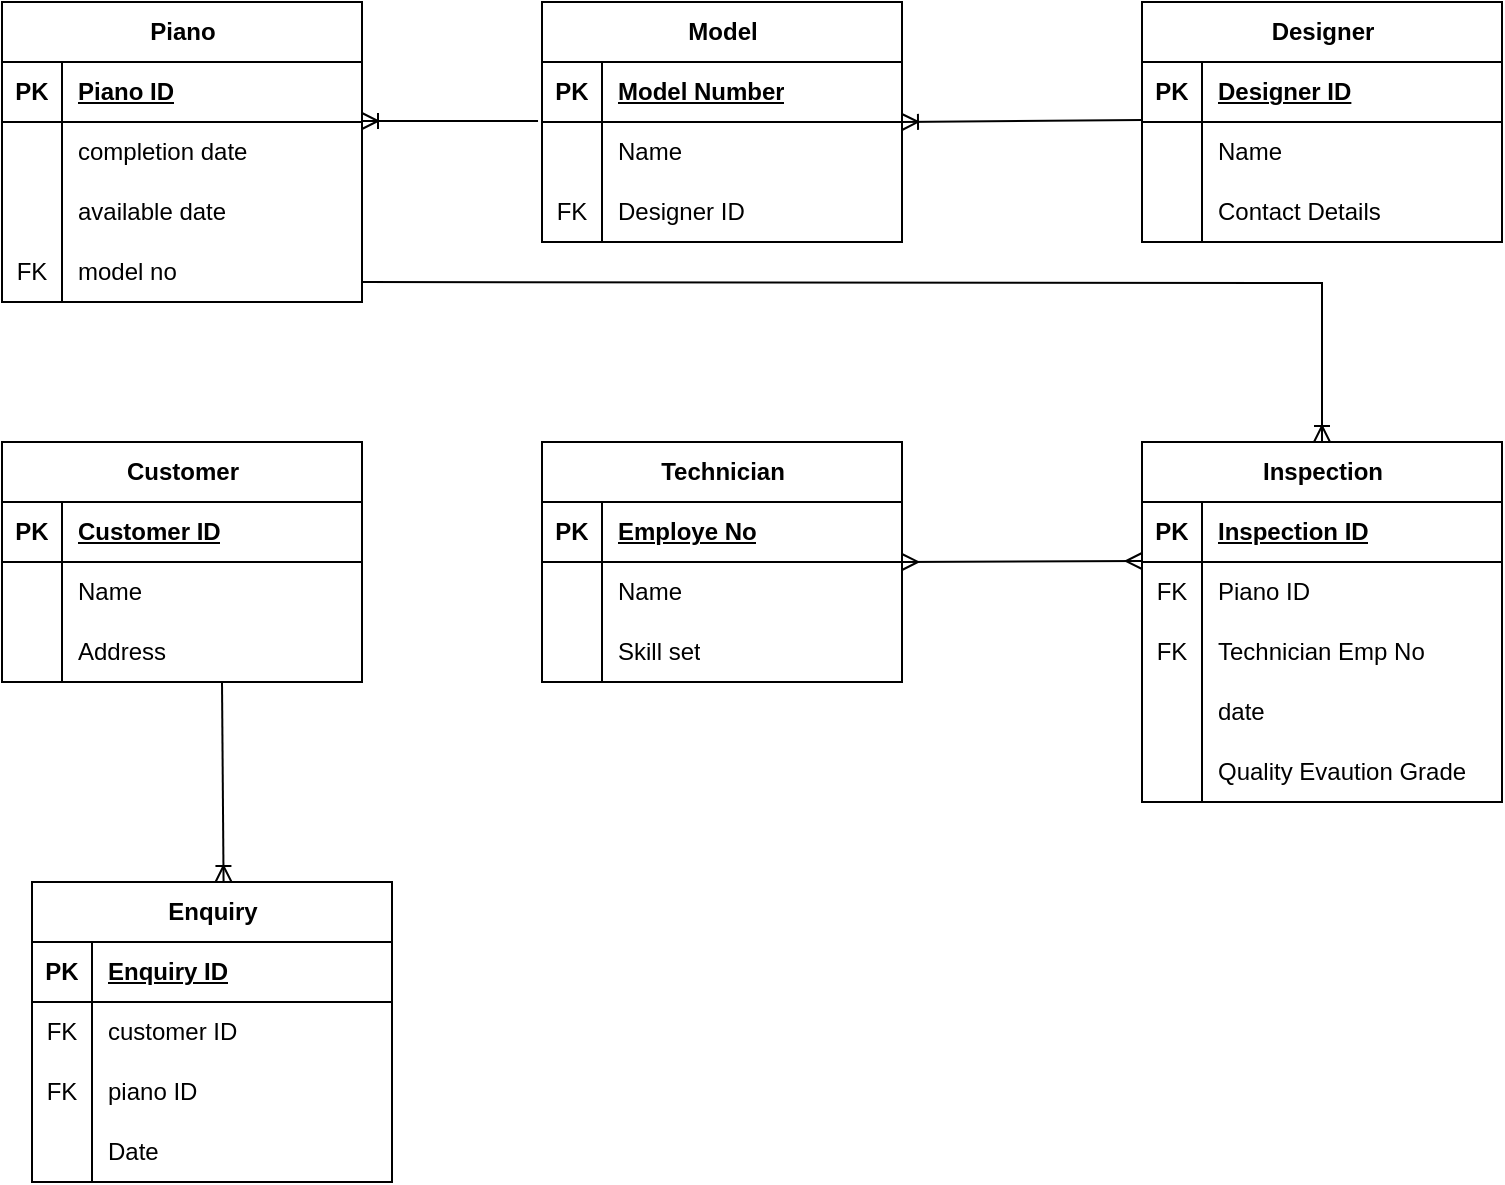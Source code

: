 <mxfile version="24.4.4" type="github">
  <diagram name="Page-1" id="HnUmQ319_OvpLdlK6l6G">
    <mxGraphModel dx="1018" dy="661" grid="1" gridSize="10" guides="1" tooltips="1" connect="1" arrows="1" fold="1" page="1" pageScale="1" pageWidth="850" pageHeight="1100" math="0" shadow="0">
      <root>
        <mxCell id="0" />
        <mxCell id="1" parent="0" />
        <mxCell id="N0Cuo9WS3c42cQZRgeAR-1" value="Piano" style="shape=table;startSize=30;container=1;collapsible=1;childLayout=tableLayout;fixedRows=1;rowLines=0;fontStyle=1;align=center;resizeLast=1;html=1;" vertex="1" parent="1">
          <mxGeometry x="10" y="20" width="180" height="150" as="geometry" />
        </mxCell>
        <mxCell id="N0Cuo9WS3c42cQZRgeAR-2" value="" style="shape=tableRow;horizontal=0;startSize=0;swimlaneHead=0;swimlaneBody=0;fillColor=none;collapsible=0;dropTarget=0;points=[[0,0.5],[1,0.5]];portConstraint=eastwest;top=0;left=0;right=0;bottom=1;" vertex="1" parent="N0Cuo9WS3c42cQZRgeAR-1">
          <mxGeometry y="30" width="180" height="30" as="geometry" />
        </mxCell>
        <mxCell id="N0Cuo9WS3c42cQZRgeAR-3" value="PK" style="shape=partialRectangle;connectable=0;fillColor=none;top=0;left=0;bottom=0;right=0;fontStyle=1;overflow=hidden;whiteSpace=wrap;html=1;" vertex="1" parent="N0Cuo9WS3c42cQZRgeAR-2">
          <mxGeometry width="30" height="30" as="geometry">
            <mxRectangle width="30" height="30" as="alternateBounds" />
          </mxGeometry>
        </mxCell>
        <mxCell id="N0Cuo9WS3c42cQZRgeAR-4" value="Piano ID" style="shape=partialRectangle;connectable=0;fillColor=none;top=0;left=0;bottom=0;right=0;align=left;spacingLeft=6;fontStyle=5;overflow=hidden;whiteSpace=wrap;html=1;" vertex="1" parent="N0Cuo9WS3c42cQZRgeAR-2">
          <mxGeometry x="30" width="150" height="30" as="geometry">
            <mxRectangle width="150" height="30" as="alternateBounds" />
          </mxGeometry>
        </mxCell>
        <mxCell id="N0Cuo9WS3c42cQZRgeAR-5" value="" style="shape=tableRow;horizontal=0;startSize=0;swimlaneHead=0;swimlaneBody=0;fillColor=none;collapsible=0;dropTarget=0;points=[[0,0.5],[1,0.5]];portConstraint=eastwest;top=0;left=0;right=0;bottom=0;" vertex="1" parent="N0Cuo9WS3c42cQZRgeAR-1">
          <mxGeometry y="60" width="180" height="30" as="geometry" />
        </mxCell>
        <mxCell id="N0Cuo9WS3c42cQZRgeAR-6" value="" style="shape=partialRectangle;connectable=0;fillColor=none;top=0;left=0;bottom=0;right=0;editable=1;overflow=hidden;whiteSpace=wrap;html=1;" vertex="1" parent="N0Cuo9WS3c42cQZRgeAR-5">
          <mxGeometry width="30" height="30" as="geometry">
            <mxRectangle width="30" height="30" as="alternateBounds" />
          </mxGeometry>
        </mxCell>
        <mxCell id="N0Cuo9WS3c42cQZRgeAR-7" value="completion date" style="shape=partialRectangle;connectable=0;fillColor=none;top=0;left=0;bottom=0;right=0;align=left;spacingLeft=6;overflow=hidden;whiteSpace=wrap;html=1;" vertex="1" parent="N0Cuo9WS3c42cQZRgeAR-5">
          <mxGeometry x="30" width="150" height="30" as="geometry">
            <mxRectangle width="150" height="30" as="alternateBounds" />
          </mxGeometry>
        </mxCell>
        <mxCell id="N0Cuo9WS3c42cQZRgeAR-8" value="" style="shape=tableRow;horizontal=0;startSize=0;swimlaneHead=0;swimlaneBody=0;fillColor=none;collapsible=0;dropTarget=0;points=[[0,0.5],[1,0.5]];portConstraint=eastwest;top=0;left=0;right=0;bottom=0;" vertex="1" parent="N0Cuo9WS3c42cQZRgeAR-1">
          <mxGeometry y="90" width="180" height="30" as="geometry" />
        </mxCell>
        <mxCell id="N0Cuo9WS3c42cQZRgeAR-9" value="" style="shape=partialRectangle;connectable=0;fillColor=none;top=0;left=0;bottom=0;right=0;editable=1;overflow=hidden;whiteSpace=wrap;html=1;" vertex="1" parent="N0Cuo9WS3c42cQZRgeAR-8">
          <mxGeometry width="30" height="30" as="geometry">
            <mxRectangle width="30" height="30" as="alternateBounds" />
          </mxGeometry>
        </mxCell>
        <mxCell id="N0Cuo9WS3c42cQZRgeAR-10" value="available date" style="shape=partialRectangle;connectable=0;fillColor=none;top=0;left=0;bottom=0;right=0;align=left;spacingLeft=6;overflow=hidden;whiteSpace=wrap;html=1;" vertex="1" parent="N0Cuo9WS3c42cQZRgeAR-8">
          <mxGeometry x="30" width="150" height="30" as="geometry">
            <mxRectangle width="150" height="30" as="alternateBounds" />
          </mxGeometry>
        </mxCell>
        <mxCell id="N0Cuo9WS3c42cQZRgeAR-11" value="" style="shape=tableRow;horizontal=0;startSize=0;swimlaneHead=0;swimlaneBody=0;fillColor=none;collapsible=0;dropTarget=0;points=[[0,0.5],[1,0.5]];portConstraint=eastwest;top=0;left=0;right=0;bottom=0;" vertex="1" parent="N0Cuo9WS3c42cQZRgeAR-1">
          <mxGeometry y="120" width="180" height="30" as="geometry" />
        </mxCell>
        <mxCell id="N0Cuo9WS3c42cQZRgeAR-12" value="FK" style="shape=partialRectangle;connectable=0;fillColor=none;top=0;left=0;bottom=0;right=0;editable=1;overflow=hidden;whiteSpace=wrap;html=1;" vertex="1" parent="N0Cuo9WS3c42cQZRgeAR-11">
          <mxGeometry width="30" height="30" as="geometry">
            <mxRectangle width="30" height="30" as="alternateBounds" />
          </mxGeometry>
        </mxCell>
        <mxCell id="N0Cuo9WS3c42cQZRgeAR-13" value="model no" style="shape=partialRectangle;connectable=0;fillColor=none;top=0;left=0;bottom=0;right=0;align=left;spacingLeft=6;overflow=hidden;whiteSpace=wrap;html=1;" vertex="1" parent="N0Cuo9WS3c42cQZRgeAR-11">
          <mxGeometry x="30" width="150" height="30" as="geometry">
            <mxRectangle width="150" height="30" as="alternateBounds" />
          </mxGeometry>
        </mxCell>
        <mxCell id="N0Cuo9WS3c42cQZRgeAR-14" value="Model" style="shape=table;startSize=30;container=1;collapsible=1;childLayout=tableLayout;fixedRows=1;rowLines=0;fontStyle=1;align=center;resizeLast=1;html=1;" vertex="1" parent="1">
          <mxGeometry x="280" y="20" width="180" height="120" as="geometry" />
        </mxCell>
        <mxCell id="N0Cuo9WS3c42cQZRgeAR-15" value="" style="shape=tableRow;horizontal=0;startSize=0;swimlaneHead=0;swimlaneBody=0;fillColor=none;collapsible=0;dropTarget=0;points=[[0,0.5],[1,0.5]];portConstraint=eastwest;top=0;left=0;right=0;bottom=1;" vertex="1" parent="N0Cuo9WS3c42cQZRgeAR-14">
          <mxGeometry y="30" width="180" height="30" as="geometry" />
        </mxCell>
        <mxCell id="N0Cuo9WS3c42cQZRgeAR-16" value="PK" style="shape=partialRectangle;connectable=0;fillColor=none;top=0;left=0;bottom=0;right=0;fontStyle=1;overflow=hidden;whiteSpace=wrap;html=1;" vertex="1" parent="N0Cuo9WS3c42cQZRgeAR-15">
          <mxGeometry width="30" height="30" as="geometry">
            <mxRectangle width="30" height="30" as="alternateBounds" />
          </mxGeometry>
        </mxCell>
        <mxCell id="N0Cuo9WS3c42cQZRgeAR-17" value="Model Number" style="shape=partialRectangle;connectable=0;fillColor=none;top=0;left=0;bottom=0;right=0;align=left;spacingLeft=6;fontStyle=5;overflow=hidden;whiteSpace=wrap;html=1;" vertex="1" parent="N0Cuo9WS3c42cQZRgeAR-15">
          <mxGeometry x="30" width="150" height="30" as="geometry">
            <mxRectangle width="150" height="30" as="alternateBounds" />
          </mxGeometry>
        </mxCell>
        <mxCell id="N0Cuo9WS3c42cQZRgeAR-18" value="" style="shape=tableRow;horizontal=0;startSize=0;swimlaneHead=0;swimlaneBody=0;fillColor=none;collapsible=0;dropTarget=0;points=[[0,0.5],[1,0.5]];portConstraint=eastwest;top=0;left=0;right=0;bottom=0;" vertex="1" parent="N0Cuo9WS3c42cQZRgeAR-14">
          <mxGeometry y="60" width="180" height="30" as="geometry" />
        </mxCell>
        <mxCell id="N0Cuo9WS3c42cQZRgeAR-19" value="" style="shape=partialRectangle;connectable=0;fillColor=none;top=0;left=0;bottom=0;right=0;editable=1;overflow=hidden;whiteSpace=wrap;html=1;" vertex="1" parent="N0Cuo9WS3c42cQZRgeAR-18">
          <mxGeometry width="30" height="30" as="geometry">
            <mxRectangle width="30" height="30" as="alternateBounds" />
          </mxGeometry>
        </mxCell>
        <mxCell id="N0Cuo9WS3c42cQZRgeAR-20" value="Name" style="shape=partialRectangle;connectable=0;fillColor=none;top=0;left=0;bottom=0;right=0;align=left;spacingLeft=6;overflow=hidden;whiteSpace=wrap;html=1;" vertex="1" parent="N0Cuo9WS3c42cQZRgeAR-18">
          <mxGeometry x="30" width="150" height="30" as="geometry">
            <mxRectangle width="150" height="30" as="alternateBounds" />
          </mxGeometry>
        </mxCell>
        <mxCell id="N0Cuo9WS3c42cQZRgeAR-21" value="" style="shape=tableRow;horizontal=0;startSize=0;swimlaneHead=0;swimlaneBody=0;fillColor=none;collapsible=0;dropTarget=0;points=[[0,0.5],[1,0.5]];portConstraint=eastwest;top=0;left=0;right=0;bottom=0;" vertex="1" parent="N0Cuo9WS3c42cQZRgeAR-14">
          <mxGeometry y="90" width="180" height="30" as="geometry" />
        </mxCell>
        <mxCell id="N0Cuo9WS3c42cQZRgeAR-22" value="FK" style="shape=partialRectangle;connectable=0;fillColor=none;top=0;left=0;bottom=0;right=0;editable=1;overflow=hidden;whiteSpace=wrap;html=1;" vertex="1" parent="N0Cuo9WS3c42cQZRgeAR-21">
          <mxGeometry width="30" height="30" as="geometry">
            <mxRectangle width="30" height="30" as="alternateBounds" />
          </mxGeometry>
        </mxCell>
        <mxCell id="N0Cuo9WS3c42cQZRgeAR-23" value="Designer ID" style="shape=partialRectangle;connectable=0;fillColor=none;top=0;left=0;bottom=0;right=0;align=left;spacingLeft=6;overflow=hidden;whiteSpace=wrap;html=1;" vertex="1" parent="N0Cuo9WS3c42cQZRgeAR-21">
          <mxGeometry x="30" width="150" height="30" as="geometry">
            <mxRectangle width="150" height="30" as="alternateBounds" />
          </mxGeometry>
        </mxCell>
        <mxCell id="N0Cuo9WS3c42cQZRgeAR-27" value="Designer" style="shape=table;startSize=30;container=1;collapsible=1;childLayout=tableLayout;fixedRows=1;rowLines=0;fontStyle=1;align=center;resizeLast=1;html=1;" vertex="1" parent="1">
          <mxGeometry x="580" y="20" width="180" height="120" as="geometry" />
        </mxCell>
        <mxCell id="N0Cuo9WS3c42cQZRgeAR-28" value="" style="shape=tableRow;horizontal=0;startSize=0;swimlaneHead=0;swimlaneBody=0;fillColor=none;collapsible=0;dropTarget=0;points=[[0,0.5],[1,0.5]];portConstraint=eastwest;top=0;left=0;right=0;bottom=1;" vertex="1" parent="N0Cuo9WS3c42cQZRgeAR-27">
          <mxGeometry y="30" width="180" height="30" as="geometry" />
        </mxCell>
        <mxCell id="N0Cuo9WS3c42cQZRgeAR-29" value="PK" style="shape=partialRectangle;connectable=0;fillColor=none;top=0;left=0;bottom=0;right=0;fontStyle=1;overflow=hidden;whiteSpace=wrap;html=1;" vertex="1" parent="N0Cuo9WS3c42cQZRgeAR-28">
          <mxGeometry width="30" height="30" as="geometry">
            <mxRectangle width="30" height="30" as="alternateBounds" />
          </mxGeometry>
        </mxCell>
        <mxCell id="N0Cuo9WS3c42cQZRgeAR-30" value="Designer ID" style="shape=partialRectangle;connectable=0;fillColor=none;top=0;left=0;bottom=0;right=0;align=left;spacingLeft=6;fontStyle=5;overflow=hidden;whiteSpace=wrap;html=1;" vertex="1" parent="N0Cuo9WS3c42cQZRgeAR-28">
          <mxGeometry x="30" width="150" height="30" as="geometry">
            <mxRectangle width="150" height="30" as="alternateBounds" />
          </mxGeometry>
        </mxCell>
        <mxCell id="N0Cuo9WS3c42cQZRgeAR-31" value="" style="shape=tableRow;horizontal=0;startSize=0;swimlaneHead=0;swimlaneBody=0;fillColor=none;collapsible=0;dropTarget=0;points=[[0,0.5],[1,0.5]];portConstraint=eastwest;top=0;left=0;right=0;bottom=0;" vertex="1" parent="N0Cuo9WS3c42cQZRgeAR-27">
          <mxGeometry y="60" width="180" height="30" as="geometry" />
        </mxCell>
        <mxCell id="N0Cuo9WS3c42cQZRgeAR-32" value="" style="shape=partialRectangle;connectable=0;fillColor=none;top=0;left=0;bottom=0;right=0;editable=1;overflow=hidden;whiteSpace=wrap;html=1;" vertex="1" parent="N0Cuo9WS3c42cQZRgeAR-31">
          <mxGeometry width="30" height="30" as="geometry">
            <mxRectangle width="30" height="30" as="alternateBounds" />
          </mxGeometry>
        </mxCell>
        <mxCell id="N0Cuo9WS3c42cQZRgeAR-33" value="Name" style="shape=partialRectangle;connectable=0;fillColor=none;top=0;left=0;bottom=0;right=0;align=left;spacingLeft=6;overflow=hidden;whiteSpace=wrap;html=1;" vertex="1" parent="N0Cuo9WS3c42cQZRgeAR-31">
          <mxGeometry x="30" width="150" height="30" as="geometry">
            <mxRectangle width="150" height="30" as="alternateBounds" />
          </mxGeometry>
        </mxCell>
        <mxCell id="N0Cuo9WS3c42cQZRgeAR-34" value="" style="shape=tableRow;horizontal=0;startSize=0;swimlaneHead=0;swimlaneBody=0;fillColor=none;collapsible=0;dropTarget=0;points=[[0,0.5],[1,0.5]];portConstraint=eastwest;top=0;left=0;right=0;bottom=0;" vertex="1" parent="N0Cuo9WS3c42cQZRgeAR-27">
          <mxGeometry y="90" width="180" height="30" as="geometry" />
        </mxCell>
        <mxCell id="N0Cuo9WS3c42cQZRgeAR-35" value="" style="shape=partialRectangle;connectable=0;fillColor=none;top=0;left=0;bottom=0;right=0;editable=1;overflow=hidden;whiteSpace=wrap;html=1;" vertex="1" parent="N0Cuo9WS3c42cQZRgeAR-34">
          <mxGeometry width="30" height="30" as="geometry">
            <mxRectangle width="30" height="30" as="alternateBounds" />
          </mxGeometry>
        </mxCell>
        <mxCell id="N0Cuo9WS3c42cQZRgeAR-36" value="Contact Details" style="shape=partialRectangle;connectable=0;fillColor=none;top=0;left=0;bottom=0;right=0;align=left;spacingLeft=6;overflow=hidden;whiteSpace=wrap;html=1;" vertex="1" parent="N0Cuo9WS3c42cQZRgeAR-34">
          <mxGeometry x="30" width="150" height="30" as="geometry">
            <mxRectangle width="150" height="30" as="alternateBounds" />
          </mxGeometry>
        </mxCell>
        <mxCell id="N0Cuo9WS3c42cQZRgeAR-40" value="Customer" style="shape=table;startSize=30;container=1;collapsible=1;childLayout=tableLayout;fixedRows=1;rowLines=0;fontStyle=1;align=center;resizeLast=1;html=1;" vertex="1" parent="1">
          <mxGeometry x="10" y="240" width="180" height="120" as="geometry" />
        </mxCell>
        <mxCell id="N0Cuo9WS3c42cQZRgeAR-41" value="" style="shape=tableRow;horizontal=0;startSize=0;swimlaneHead=0;swimlaneBody=0;fillColor=none;collapsible=0;dropTarget=0;points=[[0,0.5],[1,0.5]];portConstraint=eastwest;top=0;left=0;right=0;bottom=1;" vertex="1" parent="N0Cuo9WS3c42cQZRgeAR-40">
          <mxGeometry y="30" width="180" height="30" as="geometry" />
        </mxCell>
        <mxCell id="N0Cuo9WS3c42cQZRgeAR-42" value="PK" style="shape=partialRectangle;connectable=0;fillColor=none;top=0;left=0;bottom=0;right=0;fontStyle=1;overflow=hidden;whiteSpace=wrap;html=1;" vertex="1" parent="N0Cuo9WS3c42cQZRgeAR-41">
          <mxGeometry width="30" height="30" as="geometry">
            <mxRectangle width="30" height="30" as="alternateBounds" />
          </mxGeometry>
        </mxCell>
        <mxCell id="N0Cuo9WS3c42cQZRgeAR-43" value="Customer ID" style="shape=partialRectangle;connectable=0;fillColor=none;top=0;left=0;bottom=0;right=0;align=left;spacingLeft=6;fontStyle=5;overflow=hidden;whiteSpace=wrap;html=1;" vertex="1" parent="N0Cuo9WS3c42cQZRgeAR-41">
          <mxGeometry x="30" width="150" height="30" as="geometry">
            <mxRectangle width="150" height="30" as="alternateBounds" />
          </mxGeometry>
        </mxCell>
        <mxCell id="N0Cuo9WS3c42cQZRgeAR-44" value="" style="shape=tableRow;horizontal=0;startSize=0;swimlaneHead=0;swimlaneBody=0;fillColor=none;collapsible=0;dropTarget=0;points=[[0,0.5],[1,0.5]];portConstraint=eastwest;top=0;left=0;right=0;bottom=0;" vertex="1" parent="N0Cuo9WS3c42cQZRgeAR-40">
          <mxGeometry y="60" width="180" height="30" as="geometry" />
        </mxCell>
        <mxCell id="N0Cuo9WS3c42cQZRgeAR-45" value="" style="shape=partialRectangle;connectable=0;fillColor=none;top=0;left=0;bottom=0;right=0;editable=1;overflow=hidden;whiteSpace=wrap;html=1;" vertex="1" parent="N0Cuo9WS3c42cQZRgeAR-44">
          <mxGeometry width="30" height="30" as="geometry">
            <mxRectangle width="30" height="30" as="alternateBounds" />
          </mxGeometry>
        </mxCell>
        <mxCell id="N0Cuo9WS3c42cQZRgeAR-46" value="Name" style="shape=partialRectangle;connectable=0;fillColor=none;top=0;left=0;bottom=0;right=0;align=left;spacingLeft=6;overflow=hidden;whiteSpace=wrap;html=1;" vertex="1" parent="N0Cuo9WS3c42cQZRgeAR-44">
          <mxGeometry x="30" width="150" height="30" as="geometry">
            <mxRectangle width="150" height="30" as="alternateBounds" />
          </mxGeometry>
        </mxCell>
        <mxCell id="N0Cuo9WS3c42cQZRgeAR-47" value="" style="shape=tableRow;horizontal=0;startSize=0;swimlaneHead=0;swimlaneBody=0;fillColor=none;collapsible=0;dropTarget=0;points=[[0,0.5],[1,0.5]];portConstraint=eastwest;top=0;left=0;right=0;bottom=0;" vertex="1" parent="N0Cuo9WS3c42cQZRgeAR-40">
          <mxGeometry y="90" width="180" height="30" as="geometry" />
        </mxCell>
        <mxCell id="N0Cuo9WS3c42cQZRgeAR-48" value="" style="shape=partialRectangle;connectable=0;fillColor=none;top=0;left=0;bottom=0;right=0;editable=1;overflow=hidden;whiteSpace=wrap;html=1;" vertex="1" parent="N0Cuo9WS3c42cQZRgeAR-47">
          <mxGeometry width="30" height="30" as="geometry">
            <mxRectangle width="30" height="30" as="alternateBounds" />
          </mxGeometry>
        </mxCell>
        <mxCell id="N0Cuo9WS3c42cQZRgeAR-49" value="Address" style="shape=partialRectangle;connectable=0;fillColor=none;top=0;left=0;bottom=0;right=0;align=left;spacingLeft=6;overflow=hidden;whiteSpace=wrap;html=1;" vertex="1" parent="N0Cuo9WS3c42cQZRgeAR-47">
          <mxGeometry x="30" width="150" height="30" as="geometry">
            <mxRectangle width="150" height="30" as="alternateBounds" />
          </mxGeometry>
        </mxCell>
        <mxCell id="N0Cuo9WS3c42cQZRgeAR-53" value="Technician" style="shape=table;startSize=30;container=1;collapsible=1;childLayout=tableLayout;fixedRows=1;rowLines=0;fontStyle=1;align=center;resizeLast=1;html=1;" vertex="1" parent="1">
          <mxGeometry x="280" y="240" width="180" height="120" as="geometry" />
        </mxCell>
        <mxCell id="N0Cuo9WS3c42cQZRgeAR-54" value="" style="shape=tableRow;horizontal=0;startSize=0;swimlaneHead=0;swimlaneBody=0;fillColor=none;collapsible=0;dropTarget=0;points=[[0,0.5],[1,0.5]];portConstraint=eastwest;top=0;left=0;right=0;bottom=1;" vertex="1" parent="N0Cuo9WS3c42cQZRgeAR-53">
          <mxGeometry y="30" width="180" height="30" as="geometry" />
        </mxCell>
        <mxCell id="N0Cuo9WS3c42cQZRgeAR-55" value="PK" style="shape=partialRectangle;connectable=0;fillColor=none;top=0;left=0;bottom=0;right=0;fontStyle=1;overflow=hidden;whiteSpace=wrap;html=1;" vertex="1" parent="N0Cuo9WS3c42cQZRgeAR-54">
          <mxGeometry width="30" height="30" as="geometry">
            <mxRectangle width="30" height="30" as="alternateBounds" />
          </mxGeometry>
        </mxCell>
        <mxCell id="N0Cuo9WS3c42cQZRgeAR-56" value="Employe No" style="shape=partialRectangle;connectable=0;fillColor=none;top=0;left=0;bottom=0;right=0;align=left;spacingLeft=6;fontStyle=5;overflow=hidden;whiteSpace=wrap;html=1;" vertex="1" parent="N0Cuo9WS3c42cQZRgeAR-54">
          <mxGeometry x="30" width="150" height="30" as="geometry">
            <mxRectangle width="150" height="30" as="alternateBounds" />
          </mxGeometry>
        </mxCell>
        <mxCell id="N0Cuo9WS3c42cQZRgeAR-57" value="" style="shape=tableRow;horizontal=0;startSize=0;swimlaneHead=0;swimlaneBody=0;fillColor=none;collapsible=0;dropTarget=0;points=[[0,0.5],[1,0.5]];portConstraint=eastwest;top=0;left=0;right=0;bottom=0;" vertex="1" parent="N0Cuo9WS3c42cQZRgeAR-53">
          <mxGeometry y="60" width="180" height="30" as="geometry" />
        </mxCell>
        <mxCell id="N0Cuo9WS3c42cQZRgeAR-58" value="" style="shape=partialRectangle;connectable=0;fillColor=none;top=0;left=0;bottom=0;right=0;editable=1;overflow=hidden;whiteSpace=wrap;html=1;" vertex="1" parent="N0Cuo9WS3c42cQZRgeAR-57">
          <mxGeometry width="30" height="30" as="geometry">
            <mxRectangle width="30" height="30" as="alternateBounds" />
          </mxGeometry>
        </mxCell>
        <mxCell id="N0Cuo9WS3c42cQZRgeAR-59" value="Name" style="shape=partialRectangle;connectable=0;fillColor=none;top=0;left=0;bottom=0;right=0;align=left;spacingLeft=6;overflow=hidden;whiteSpace=wrap;html=1;" vertex="1" parent="N0Cuo9WS3c42cQZRgeAR-57">
          <mxGeometry x="30" width="150" height="30" as="geometry">
            <mxRectangle width="150" height="30" as="alternateBounds" />
          </mxGeometry>
        </mxCell>
        <mxCell id="N0Cuo9WS3c42cQZRgeAR-60" value="" style="shape=tableRow;horizontal=0;startSize=0;swimlaneHead=0;swimlaneBody=0;fillColor=none;collapsible=0;dropTarget=0;points=[[0,0.5],[1,0.5]];portConstraint=eastwest;top=0;left=0;right=0;bottom=0;" vertex="1" parent="N0Cuo9WS3c42cQZRgeAR-53">
          <mxGeometry y="90" width="180" height="30" as="geometry" />
        </mxCell>
        <mxCell id="N0Cuo9WS3c42cQZRgeAR-61" value="" style="shape=partialRectangle;connectable=0;fillColor=none;top=0;left=0;bottom=0;right=0;editable=1;overflow=hidden;whiteSpace=wrap;html=1;" vertex="1" parent="N0Cuo9WS3c42cQZRgeAR-60">
          <mxGeometry width="30" height="30" as="geometry">
            <mxRectangle width="30" height="30" as="alternateBounds" />
          </mxGeometry>
        </mxCell>
        <mxCell id="N0Cuo9WS3c42cQZRgeAR-62" value="Skill set" style="shape=partialRectangle;connectable=0;fillColor=none;top=0;left=0;bottom=0;right=0;align=left;spacingLeft=6;overflow=hidden;whiteSpace=wrap;html=1;" vertex="1" parent="N0Cuo9WS3c42cQZRgeAR-60">
          <mxGeometry x="30" width="150" height="30" as="geometry">
            <mxRectangle width="150" height="30" as="alternateBounds" />
          </mxGeometry>
        </mxCell>
        <mxCell id="N0Cuo9WS3c42cQZRgeAR-66" value="Inspection" style="shape=table;startSize=30;container=1;collapsible=1;childLayout=tableLayout;fixedRows=1;rowLines=0;fontStyle=1;align=center;resizeLast=1;html=1;" vertex="1" parent="1">
          <mxGeometry x="580" y="240" width="180" height="180" as="geometry" />
        </mxCell>
        <mxCell id="N0Cuo9WS3c42cQZRgeAR-67" value="" style="shape=tableRow;horizontal=0;startSize=0;swimlaneHead=0;swimlaneBody=0;fillColor=none;collapsible=0;dropTarget=0;points=[[0,0.5],[1,0.5]];portConstraint=eastwest;top=0;left=0;right=0;bottom=1;" vertex="1" parent="N0Cuo9WS3c42cQZRgeAR-66">
          <mxGeometry y="30" width="180" height="30" as="geometry" />
        </mxCell>
        <mxCell id="N0Cuo9WS3c42cQZRgeAR-68" value="PK" style="shape=partialRectangle;connectable=0;fillColor=none;top=0;left=0;bottom=0;right=0;fontStyle=1;overflow=hidden;whiteSpace=wrap;html=1;" vertex="1" parent="N0Cuo9WS3c42cQZRgeAR-67">
          <mxGeometry width="30" height="30" as="geometry">
            <mxRectangle width="30" height="30" as="alternateBounds" />
          </mxGeometry>
        </mxCell>
        <mxCell id="N0Cuo9WS3c42cQZRgeAR-69" value="Inspection ID" style="shape=partialRectangle;connectable=0;fillColor=none;top=0;left=0;bottom=0;right=0;align=left;spacingLeft=6;fontStyle=5;overflow=hidden;whiteSpace=wrap;html=1;" vertex="1" parent="N0Cuo9WS3c42cQZRgeAR-67">
          <mxGeometry x="30" width="150" height="30" as="geometry">
            <mxRectangle width="150" height="30" as="alternateBounds" />
          </mxGeometry>
        </mxCell>
        <mxCell id="N0Cuo9WS3c42cQZRgeAR-70" value="" style="shape=tableRow;horizontal=0;startSize=0;swimlaneHead=0;swimlaneBody=0;fillColor=none;collapsible=0;dropTarget=0;points=[[0,0.5],[1,0.5]];portConstraint=eastwest;top=0;left=0;right=0;bottom=0;" vertex="1" parent="N0Cuo9WS3c42cQZRgeAR-66">
          <mxGeometry y="60" width="180" height="30" as="geometry" />
        </mxCell>
        <mxCell id="N0Cuo9WS3c42cQZRgeAR-71" value="FK" style="shape=partialRectangle;connectable=0;fillColor=none;top=0;left=0;bottom=0;right=0;editable=1;overflow=hidden;whiteSpace=wrap;html=1;" vertex="1" parent="N0Cuo9WS3c42cQZRgeAR-70">
          <mxGeometry width="30" height="30" as="geometry">
            <mxRectangle width="30" height="30" as="alternateBounds" />
          </mxGeometry>
        </mxCell>
        <mxCell id="N0Cuo9WS3c42cQZRgeAR-72" value="Piano ID" style="shape=partialRectangle;connectable=0;fillColor=none;top=0;left=0;bottom=0;right=0;align=left;spacingLeft=6;overflow=hidden;whiteSpace=wrap;html=1;" vertex="1" parent="N0Cuo9WS3c42cQZRgeAR-70">
          <mxGeometry x="30" width="150" height="30" as="geometry">
            <mxRectangle width="150" height="30" as="alternateBounds" />
          </mxGeometry>
        </mxCell>
        <mxCell id="N0Cuo9WS3c42cQZRgeAR-73" value="" style="shape=tableRow;horizontal=0;startSize=0;swimlaneHead=0;swimlaneBody=0;fillColor=none;collapsible=0;dropTarget=0;points=[[0,0.5],[1,0.5]];portConstraint=eastwest;top=0;left=0;right=0;bottom=0;" vertex="1" parent="N0Cuo9WS3c42cQZRgeAR-66">
          <mxGeometry y="90" width="180" height="30" as="geometry" />
        </mxCell>
        <mxCell id="N0Cuo9WS3c42cQZRgeAR-74" value="FK" style="shape=partialRectangle;connectable=0;fillColor=none;top=0;left=0;bottom=0;right=0;editable=1;overflow=hidden;whiteSpace=wrap;html=1;" vertex="1" parent="N0Cuo9WS3c42cQZRgeAR-73">
          <mxGeometry width="30" height="30" as="geometry">
            <mxRectangle width="30" height="30" as="alternateBounds" />
          </mxGeometry>
        </mxCell>
        <mxCell id="N0Cuo9WS3c42cQZRgeAR-75" value="Technician Emp No" style="shape=partialRectangle;connectable=0;fillColor=none;top=0;left=0;bottom=0;right=0;align=left;spacingLeft=6;overflow=hidden;whiteSpace=wrap;html=1;" vertex="1" parent="N0Cuo9WS3c42cQZRgeAR-73">
          <mxGeometry x="30" width="150" height="30" as="geometry">
            <mxRectangle width="150" height="30" as="alternateBounds" />
          </mxGeometry>
        </mxCell>
        <mxCell id="N0Cuo9WS3c42cQZRgeAR-76" value="" style="shape=tableRow;horizontal=0;startSize=0;swimlaneHead=0;swimlaneBody=0;fillColor=none;collapsible=0;dropTarget=0;points=[[0,0.5],[1,0.5]];portConstraint=eastwest;top=0;left=0;right=0;bottom=0;" vertex="1" parent="N0Cuo9WS3c42cQZRgeAR-66">
          <mxGeometry y="120" width="180" height="30" as="geometry" />
        </mxCell>
        <mxCell id="N0Cuo9WS3c42cQZRgeAR-77" value="" style="shape=partialRectangle;connectable=0;fillColor=none;top=0;left=0;bottom=0;right=0;editable=1;overflow=hidden;whiteSpace=wrap;html=1;" vertex="1" parent="N0Cuo9WS3c42cQZRgeAR-76">
          <mxGeometry width="30" height="30" as="geometry">
            <mxRectangle width="30" height="30" as="alternateBounds" />
          </mxGeometry>
        </mxCell>
        <mxCell id="N0Cuo9WS3c42cQZRgeAR-78" value="date" style="shape=partialRectangle;connectable=0;fillColor=none;top=0;left=0;bottom=0;right=0;align=left;spacingLeft=6;overflow=hidden;whiteSpace=wrap;html=1;" vertex="1" parent="N0Cuo9WS3c42cQZRgeAR-76">
          <mxGeometry x="30" width="150" height="30" as="geometry">
            <mxRectangle width="150" height="30" as="alternateBounds" />
          </mxGeometry>
        </mxCell>
        <mxCell id="N0Cuo9WS3c42cQZRgeAR-79" value="" style="shape=tableRow;horizontal=0;startSize=0;swimlaneHead=0;swimlaneBody=0;fillColor=none;collapsible=0;dropTarget=0;points=[[0,0.5],[1,0.5]];portConstraint=eastwest;top=0;left=0;right=0;bottom=0;" vertex="1" parent="N0Cuo9WS3c42cQZRgeAR-66">
          <mxGeometry y="150" width="180" height="30" as="geometry" />
        </mxCell>
        <mxCell id="N0Cuo9WS3c42cQZRgeAR-80" value="" style="shape=partialRectangle;connectable=0;fillColor=none;top=0;left=0;bottom=0;right=0;editable=1;overflow=hidden;whiteSpace=wrap;html=1;" vertex="1" parent="N0Cuo9WS3c42cQZRgeAR-79">
          <mxGeometry width="30" height="30" as="geometry">
            <mxRectangle width="30" height="30" as="alternateBounds" />
          </mxGeometry>
        </mxCell>
        <mxCell id="N0Cuo9WS3c42cQZRgeAR-81" value="Quality Evaution Grade" style="shape=partialRectangle;connectable=0;fillColor=none;top=0;left=0;bottom=0;right=0;align=left;spacingLeft=6;overflow=hidden;whiteSpace=wrap;html=1;" vertex="1" parent="N0Cuo9WS3c42cQZRgeAR-79">
          <mxGeometry x="30" width="150" height="30" as="geometry">
            <mxRectangle width="150" height="30" as="alternateBounds" />
          </mxGeometry>
        </mxCell>
        <mxCell id="N0Cuo9WS3c42cQZRgeAR-82" value="Enquiry" style="shape=table;startSize=30;container=1;collapsible=1;childLayout=tableLayout;fixedRows=1;rowLines=0;fontStyle=1;align=center;resizeLast=1;html=1;" vertex="1" parent="1">
          <mxGeometry x="25" y="460" width="180" height="150" as="geometry" />
        </mxCell>
        <mxCell id="N0Cuo9WS3c42cQZRgeAR-83" value="" style="shape=tableRow;horizontal=0;startSize=0;swimlaneHead=0;swimlaneBody=0;fillColor=none;collapsible=0;dropTarget=0;points=[[0,0.5],[1,0.5]];portConstraint=eastwest;top=0;left=0;right=0;bottom=1;" vertex="1" parent="N0Cuo9WS3c42cQZRgeAR-82">
          <mxGeometry y="30" width="180" height="30" as="geometry" />
        </mxCell>
        <mxCell id="N0Cuo9WS3c42cQZRgeAR-84" value="PK" style="shape=partialRectangle;connectable=0;fillColor=none;top=0;left=0;bottom=0;right=0;fontStyle=1;overflow=hidden;whiteSpace=wrap;html=1;" vertex="1" parent="N0Cuo9WS3c42cQZRgeAR-83">
          <mxGeometry width="30" height="30" as="geometry">
            <mxRectangle width="30" height="30" as="alternateBounds" />
          </mxGeometry>
        </mxCell>
        <mxCell id="N0Cuo9WS3c42cQZRgeAR-85" value="Enquiry ID" style="shape=partialRectangle;connectable=0;fillColor=none;top=0;left=0;bottom=0;right=0;align=left;spacingLeft=6;fontStyle=5;overflow=hidden;whiteSpace=wrap;html=1;" vertex="1" parent="N0Cuo9WS3c42cQZRgeAR-83">
          <mxGeometry x="30" width="150" height="30" as="geometry">
            <mxRectangle width="150" height="30" as="alternateBounds" />
          </mxGeometry>
        </mxCell>
        <mxCell id="N0Cuo9WS3c42cQZRgeAR-86" value="" style="shape=tableRow;horizontal=0;startSize=0;swimlaneHead=0;swimlaneBody=0;fillColor=none;collapsible=0;dropTarget=0;points=[[0,0.5],[1,0.5]];portConstraint=eastwest;top=0;left=0;right=0;bottom=0;" vertex="1" parent="N0Cuo9WS3c42cQZRgeAR-82">
          <mxGeometry y="60" width="180" height="30" as="geometry" />
        </mxCell>
        <mxCell id="N0Cuo9WS3c42cQZRgeAR-87" value="FK" style="shape=partialRectangle;connectable=0;fillColor=none;top=0;left=0;bottom=0;right=0;editable=1;overflow=hidden;whiteSpace=wrap;html=1;" vertex="1" parent="N0Cuo9WS3c42cQZRgeAR-86">
          <mxGeometry width="30" height="30" as="geometry">
            <mxRectangle width="30" height="30" as="alternateBounds" />
          </mxGeometry>
        </mxCell>
        <mxCell id="N0Cuo9WS3c42cQZRgeAR-88" value="customer ID" style="shape=partialRectangle;connectable=0;fillColor=none;top=0;left=0;bottom=0;right=0;align=left;spacingLeft=6;overflow=hidden;whiteSpace=wrap;html=1;" vertex="1" parent="N0Cuo9WS3c42cQZRgeAR-86">
          <mxGeometry x="30" width="150" height="30" as="geometry">
            <mxRectangle width="150" height="30" as="alternateBounds" />
          </mxGeometry>
        </mxCell>
        <mxCell id="N0Cuo9WS3c42cQZRgeAR-89" value="" style="shape=tableRow;horizontal=0;startSize=0;swimlaneHead=0;swimlaneBody=0;fillColor=none;collapsible=0;dropTarget=0;points=[[0,0.5],[1,0.5]];portConstraint=eastwest;top=0;left=0;right=0;bottom=0;" vertex="1" parent="N0Cuo9WS3c42cQZRgeAR-82">
          <mxGeometry y="90" width="180" height="30" as="geometry" />
        </mxCell>
        <mxCell id="N0Cuo9WS3c42cQZRgeAR-90" value="FK" style="shape=partialRectangle;connectable=0;fillColor=none;top=0;left=0;bottom=0;right=0;editable=1;overflow=hidden;whiteSpace=wrap;html=1;" vertex="1" parent="N0Cuo9WS3c42cQZRgeAR-89">
          <mxGeometry width="30" height="30" as="geometry">
            <mxRectangle width="30" height="30" as="alternateBounds" />
          </mxGeometry>
        </mxCell>
        <mxCell id="N0Cuo9WS3c42cQZRgeAR-91" value="piano ID" style="shape=partialRectangle;connectable=0;fillColor=none;top=0;left=0;bottom=0;right=0;align=left;spacingLeft=6;overflow=hidden;whiteSpace=wrap;html=1;" vertex="1" parent="N0Cuo9WS3c42cQZRgeAR-89">
          <mxGeometry x="30" width="150" height="30" as="geometry">
            <mxRectangle width="150" height="30" as="alternateBounds" />
          </mxGeometry>
        </mxCell>
        <mxCell id="N0Cuo9WS3c42cQZRgeAR-92" value="" style="shape=tableRow;horizontal=0;startSize=0;swimlaneHead=0;swimlaneBody=0;fillColor=none;collapsible=0;dropTarget=0;points=[[0,0.5],[1,0.5]];portConstraint=eastwest;top=0;left=0;right=0;bottom=0;" vertex="1" parent="N0Cuo9WS3c42cQZRgeAR-82">
          <mxGeometry y="120" width="180" height="30" as="geometry" />
        </mxCell>
        <mxCell id="N0Cuo9WS3c42cQZRgeAR-93" value="" style="shape=partialRectangle;connectable=0;fillColor=none;top=0;left=0;bottom=0;right=0;editable=1;overflow=hidden;whiteSpace=wrap;html=1;" vertex="1" parent="N0Cuo9WS3c42cQZRgeAR-92">
          <mxGeometry width="30" height="30" as="geometry">
            <mxRectangle width="30" height="30" as="alternateBounds" />
          </mxGeometry>
        </mxCell>
        <mxCell id="N0Cuo9WS3c42cQZRgeAR-94" value="Date" style="shape=partialRectangle;connectable=0;fillColor=none;top=0;left=0;bottom=0;right=0;align=left;spacingLeft=6;overflow=hidden;whiteSpace=wrap;html=1;" vertex="1" parent="N0Cuo9WS3c42cQZRgeAR-92">
          <mxGeometry x="30" width="150" height="30" as="geometry">
            <mxRectangle width="150" height="30" as="alternateBounds" />
          </mxGeometry>
        </mxCell>
        <mxCell id="N0Cuo9WS3c42cQZRgeAR-98" value="" style="fontSize=12;html=1;endArrow=ERoneToMany;rounded=0;entryX=1;entryY=0.5;entryDx=0;entryDy=0;exitX=0;exitY=-0.033;exitDx=0;exitDy=0;exitPerimeter=0;" edge="1" parent="1" source="N0Cuo9WS3c42cQZRgeAR-31" target="N0Cuo9WS3c42cQZRgeAR-14">
          <mxGeometry width="100" height="100" relative="1" as="geometry">
            <mxPoint x="480" y="140" as="sourcePoint" />
            <mxPoint x="580" y="40" as="targetPoint" />
          </mxGeometry>
        </mxCell>
        <mxCell id="N0Cuo9WS3c42cQZRgeAR-99" value="" style="fontSize=12;html=1;endArrow=ERoneToMany;rounded=0;entryX=1.011;entryY=-0.078;entryDx=0;entryDy=0;entryPerimeter=0;" edge="1" parent="1">
          <mxGeometry width="100" height="100" relative="1" as="geometry">
            <mxPoint x="278.02" y="79.5" as="sourcePoint" />
            <mxPoint x="190.0" y="79.5" as="targetPoint" />
          </mxGeometry>
        </mxCell>
        <mxCell id="N0Cuo9WS3c42cQZRgeAR-100" value="" style="edgeStyle=orthogonalEdgeStyle;fontSize=12;html=1;endArrow=ERoneToMany;rounded=0;entryX=0.5;entryY=0;entryDx=0;entryDy=0;" edge="1" parent="1" target="N0Cuo9WS3c42cQZRgeAR-66">
          <mxGeometry width="100" height="100" relative="1" as="geometry">
            <mxPoint x="190" y="160" as="sourcePoint" />
            <mxPoint x="290" y="60" as="targetPoint" />
          </mxGeometry>
        </mxCell>
        <mxCell id="N0Cuo9WS3c42cQZRgeAR-101" value="" style="fontSize=12;html=1;endArrow=ERmany;startArrow=ERmany;rounded=0;exitX=1;exitY=0.5;exitDx=0;exitDy=0;" edge="1" parent="1" source="N0Cuo9WS3c42cQZRgeAR-53">
          <mxGeometry width="100" height="100" relative="1" as="geometry">
            <mxPoint x="470" y="299.5" as="sourcePoint" />
            <mxPoint x="580" y="299.5" as="targetPoint" />
          </mxGeometry>
        </mxCell>
        <mxCell id="N0Cuo9WS3c42cQZRgeAR-102" value="" style="fontSize=12;html=1;endArrow=ERoneToMany;rounded=0;entryX=0.565;entryY=-0.016;entryDx=0;entryDy=0;entryPerimeter=0;" edge="1" parent="1">
          <mxGeometry width="100" height="100" relative="1" as="geometry">
            <mxPoint x="120" y="360" as="sourcePoint" />
            <mxPoint x="120.78" y="460.0" as="targetPoint" />
          </mxGeometry>
        </mxCell>
      </root>
    </mxGraphModel>
  </diagram>
</mxfile>
